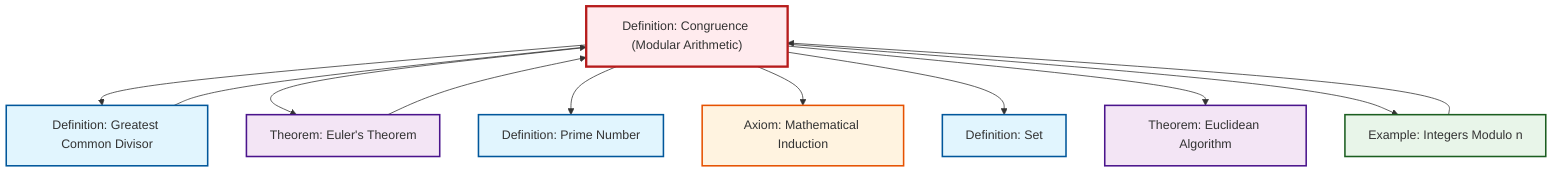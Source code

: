 graph TD
    classDef definition fill:#e1f5fe,stroke:#01579b,stroke-width:2px
    classDef theorem fill:#f3e5f5,stroke:#4a148c,stroke-width:2px
    classDef axiom fill:#fff3e0,stroke:#e65100,stroke-width:2px
    classDef example fill:#e8f5e9,stroke:#1b5e20,stroke-width:2px
    classDef current fill:#ffebee,stroke:#b71c1c,stroke-width:3px
    ax-induction["Axiom: Mathematical Induction"]:::axiom
    def-congruence["Definition: Congruence (Modular Arithmetic)"]:::definition
    thm-euler["Theorem: Euler's Theorem"]:::theorem
    thm-euclidean-algorithm["Theorem: Euclidean Algorithm"]:::theorem
    ex-quotient-integers-mod-n["Example: Integers Modulo n"]:::example
    def-prime["Definition: Prime Number"]:::definition
    def-gcd["Definition: Greatest Common Divisor"]:::definition
    def-set["Definition: Set"]:::definition
    ex-quotient-integers-mod-n --> def-congruence
    def-congruence --> def-gcd
    def-congruence --> thm-euler
    def-gcd --> def-congruence
    def-congruence --> def-prime
    def-congruence --> ax-induction
    thm-euler --> def-congruence
    def-congruence --> def-set
    def-congruence --> thm-euclidean-algorithm
    def-congruence --> ex-quotient-integers-mod-n
    class def-congruence current